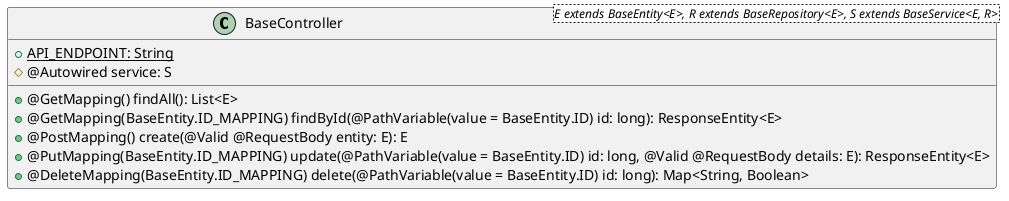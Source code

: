 @startuml BaseController

class BaseController<E extends BaseEntity<E>, R extends BaseRepository<E>, S extends BaseService<E, R>> {
  + {static} API_ENDPOINT: String
  # @Autowired service: S
}
BaseController : + @GetMapping() findAll(): List<E>
BaseController : + @GetMapping(BaseEntity.ID_MAPPING) findById(@PathVariable(value = BaseEntity.ID) id: long): ResponseEntity<E>
BaseController : + @PostMapping() create(@Valid @RequestBody entity: E): E
BaseController : + @PutMapping(BaseEntity.ID_MAPPING) update(@PathVariable(value = BaseEntity.ID) id: long, @Valid @RequestBody details: E): ResponseEntity<E>
BaseController : + @DeleteMapping(BaseEntity.ID_MAPPING) delete(@PathVariable(value = BaseEntity.ID) id: long): Map<String, Boolean>

@enduml